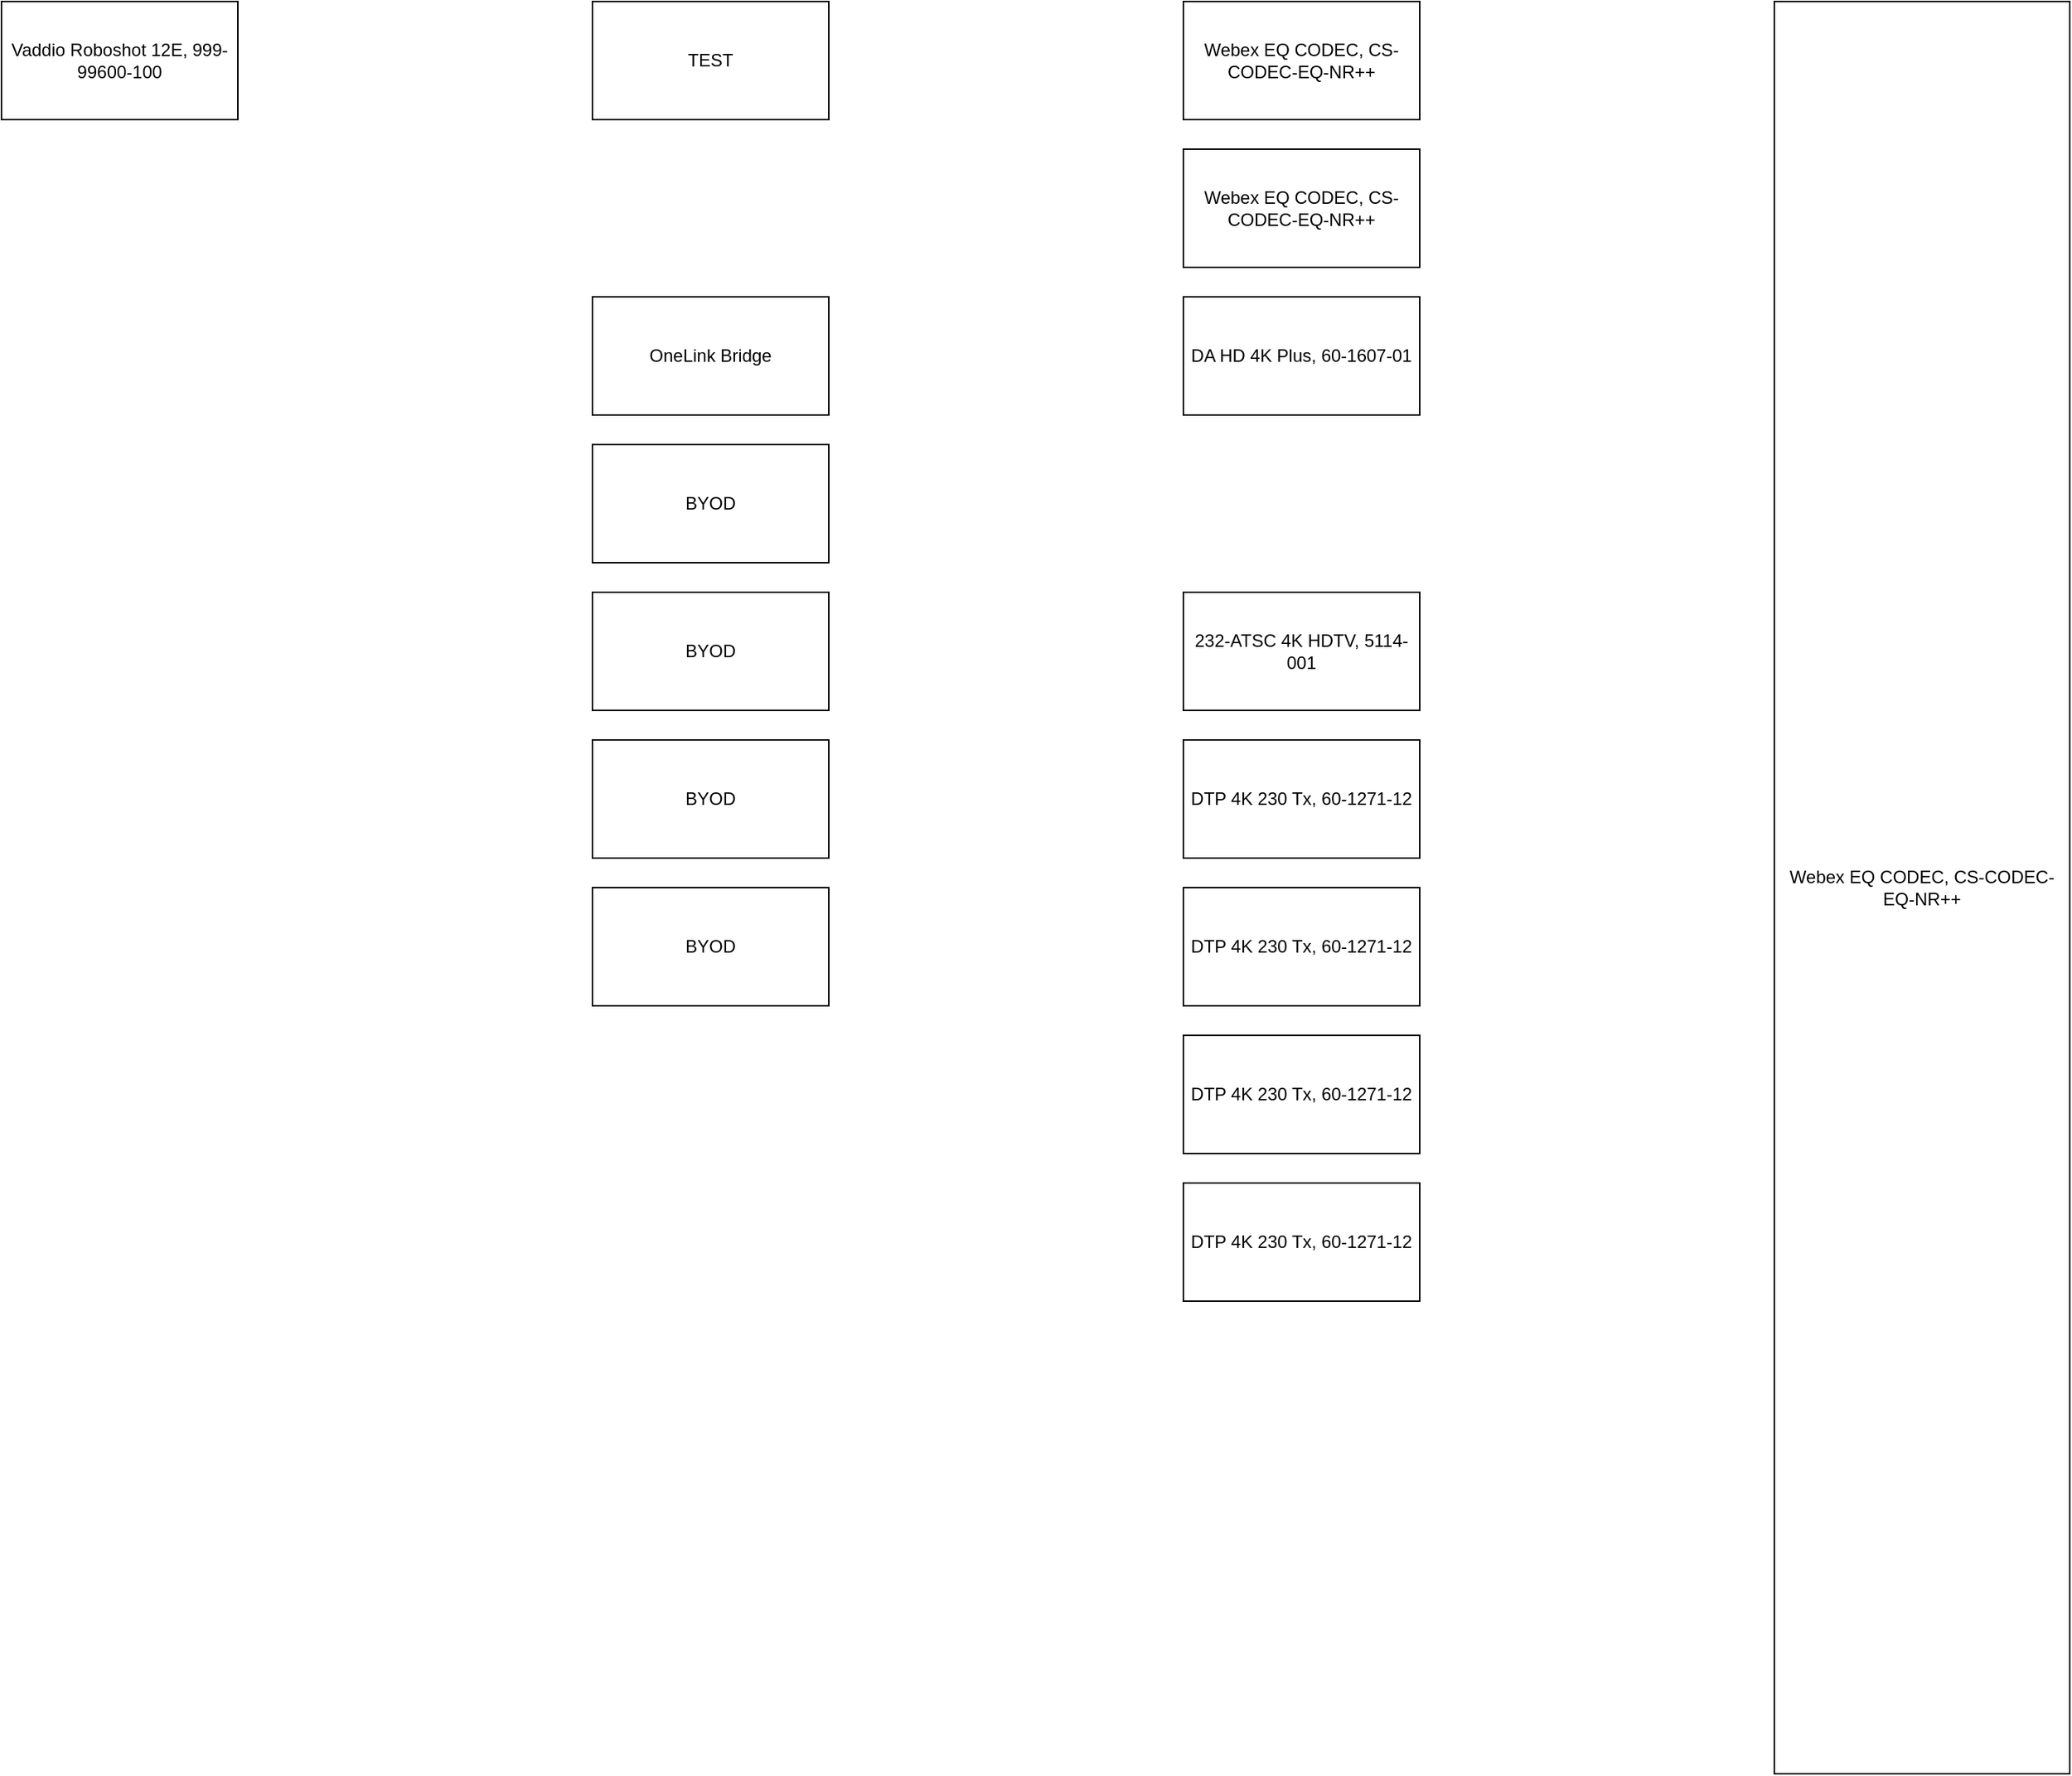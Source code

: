 <mxfile>
  <diagram>
    <mxGraphModel dx="4000" dy="4000" grid="1" gridSize="10" guides="1" tooltips="1" connect="1" arrows="1" fold="1" pageScale="1" pageWidth="4000" pageHeight="4000" math="0" shadow="0">
      <root>
        <mxCell id="0"/>
        <mxCell id="1" parent="0"/>
        <object label="Webex EQ CODEC, CS-CODEC-EQ-NR++" type="matrix" id="5727868030093590537">
          <mxCell id="9523108646658646695" value="Webex EQ CODEC, CS-CODEC-EQ-NR++" style="rounded=0;whiteSpace=wrap;html=1;" parent="1" connectable="" edge="" vertex="1" source="" target="">
            <mxGeometry x="3000" y="3000" width="200" height="1200" relative="" as="geometry"/>
          </mxCell>
        </object>
        <object label="Webex EQ CODEC, CS-CODEC-EQ-NR++" type="DTP" id="9103799484778701996">
          <mxCell id="4197506886631256404" value="Webex EQ CODEC, CS-CODEC-EQ-NR++" style="rounded=0;whiteSpace=wrap;html=1;" parent="1" connectable="" edge="" vertex="1" source="" target="">
            <mxGeometry x="2600" y="3000" width="160" height="80" relative="" as="geometry"/>
          </mxCell>
        </object>
        <object label="Webex EQ CODEC, CS-CODEC-EQ-NR++" type="DTP" id="5023324543361333709">
          <mxCell id="9927398800081247642" value="Webex EQ CODEC, CS-CODEC-EQ-NR++" style="rounded=0;whiteSpace=wrap;html=1;" parent="1" connectable="" edge="" vertex="1" source="" target="">
            <mxGeometry x="2600" y="3100" width="160" height="80" relative="" as="geometry"/>
          </mxCell>
        </object>
        <object label="DA HD 4K Plus, 60-1607-01" type="DTP" id="5485233585659099573">
          <mxCell id="7141023307633983858" value="DA HD 4K Plus, 60-1607-01" style="rounded=0;whiteSpace=wrap;html=1;" parent="1" connectable="" edge="" vertex="1" source="" target="">
            <mxGeometry x="2600" y="3200" width="160" height="80" relative="" as="geometry"/>
          </mxCell>
        </object>
        <object label="232-ATSC 4K HDTV, 5114-001" type="DTP" id="7646484415457292721">
          <mxCell id="3513049187675109170" value="232-ATSC 4K HDTV, 5114-001" style="rounded=0;whiteSpace=wrap;html=1;" parent="1" connectable="" edge="" vertex="1" source="" target="">
            <mxGeometry x="2600" y="3400" width="160" height="80" relative="" as="geometry"/>
          </mxCell>
        </object>
        <object label="DTP 4K 230 Tx, 60-1271-12" type="DTP" id="628482260411345359">
          <mxCell id="379865922469081607" value="DTP 4K 230 Tx, 60-1271-12" style="rounded=0;whiteSpace=wrap;html=1;" parent="1" connectable="" edge="" vertex="1" source="" target="">
            <mxGeometry x="2600" y="3500" width="160" height="80" relative="" as="geometry"/>
          </mxCell>
        </object>
        <object label="DTP 4K 230 Tx, 60-1271-12" type="DTP" id="9771587797745803110">
          <mxCell id="8055069067652800886" value="DTP 4K 230 Tx, 60-1271-12" style="rounded=0;whiteSpace=wrap;html=1;" parent="1" connectable="" edge="" vertex="1" source="" target="">
            <mxGeometry x="2600" y="3600" width="160" height="80" relative="" as="geometry"/>
          </mxCell>
        </object>
        <object label="DTP 4K 230 Tx, 60-1271-12" type="DTP" id="233425797547007616">
          <mxCell id="5621520461626138837" value="DTP 4K 230 Tx, 60-1271-12" style="rounded=0;whiteSpace=wrap;html=1;" parent="1" connectable="" edge="" vertex="1" source="" target="">
            <mxGeometry x="2600" y="3700" width="160" height="80" relative="" as="geometry"/>
          </mxCell>
        </object>
        <object label="DTP 4K 230 Tx, 60-1271-12" type="DTP" id="758491334100648279">
          <mxCell id="4219736736333522438" value="DTP 4K 230 Tx, 60-1271-12" style="rounded=0;whiteSpace=wrap;html=1;" parent="1" connectable="" edge="" vertex="1" source="" target="">
            <mxGeometry x="2600" y="3800" width="160" height="80" relative="" as="geometry"/>
          </mxCell>
        </object>
        <object label="TEST" type="DTP" id="3227379302629733630">
          <mxCell id="4697982403456846297" value="TEST" style="rounded=0;whiteSpace=wrap;html=1;" parent="1" connectable="" edge="" vertex="1" source="" target="">
            <mxGeometry x="2200" y="3000" width="160" height="80" relative="" as="geometry"/>
          </mxCell>
        </object>
        <object label="OneLink Bridge" type="DTP" id="5676882896299817874">
          <mxCell id="251176448569355719" value="OneLink Bridge" style="rounded=0;whiteSpace=wrap;html=1;" parent="1" connectable="" edge="" vertex="1" source="" target="">
            <mxGeometry x="2200" y="3200" width="160" height="80" relative="" as="geometry"/>
          </mxCell>
        </object>
        <object label="BYOD" type="DTP" id="1949441839662316319">
          <mxCell id="6979054895652731109" value="BYOD" style="rounded=0;whiteSpace=wrap;html=1;" parent="1" connectable="" edge="" vertex="1" source="" target="">
            <mxGeometry x="2200" y="3300" width="160" height="80" relative="" as="geometry"/>
          </mxCell>
        </object>
        <object label="BYOD" type="DTP" id="9936005137627261599">
          <mxCell id="5043512196681101655" value="BYOD" style="rounded=0;whiteSpace=wrap;html=1;" parent="1" connectable="" edge="" vertex="1" source="" target="">
            <mxGeometry x="2200" y="3400" width="160" height="80" relative="" as="geometry"/>
          </mxCell>
        </object>
        <object label="BYOD" type="DTP" id="1425029422825542006">
          <mxCell id="8731028330332170310" value="BYOD" style="rounded=0;whiteSpace=wrap;html=1;" parent="1" connectable="" edge="" vertex="1" source="" target="">
            <mxGeometry x="2200" y="3500" width="160" height="80" relative="" as="geometry"/>
          </mxCell>
        </object>
        <object label="BYOD" type="DTP" id="3594315982300558273">
          <mxCell id="3390509958536188424" value="BYOD" style="rounded=0;whiteSpace=wrap;html=1;" parent="1" connectable="" edge="" vertex="1" source="" target="">
            <mxGeometry x="2200" y="3600" width="160" height="80" relative="" as="geometry"/>
          </mxCell>
        </object>
        <object label="Vaddio Roboshot 12E, 999-99600-100" type="DTP" id="3849235442639750089">
          <mxCell id="5338565596034052522" value="Vaddio Roboshot 12E, 999-99600-100" style="rounded=0;whiteSpace=wrap;html=1;" parent="1" connectable="" edge="" vertex="1" source="" target="">
            <mxGeometry x="1800" y="3000" width="160" height="80" relative="" as="geometry"/>
          </mxCell>
        </object>
      </root>
    </mxGraphModel>
  </diagram>
</mxfile>
